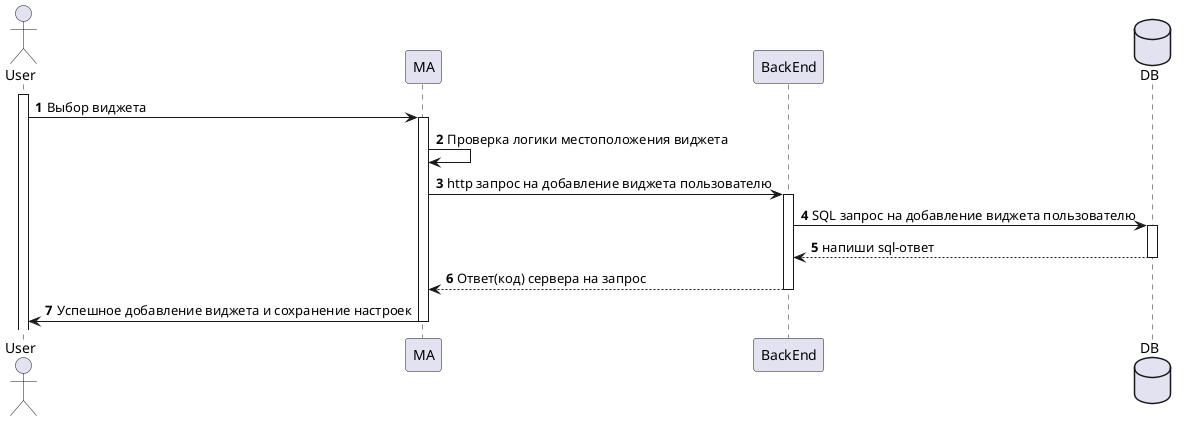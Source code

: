 @startuml
autonumber
actor User
participant MA
participant BackEnd
database DB

activate User
User -> MA: Выбор виджета

activate MA
MA -> MA: Проверка логики местоположения виджета
MA -> BackEnd: http запрос на добавление виджета пользователю
activate BackEnd


BackEnd -> DB: SQL запрос на добавление виджета пользователю
activate DB
DB --> BackEnd: напиши sql-ответ
deactivate DB

BackEnd --> MA: Ответ(код) сервера на запрос
deactivate BackEnd

MA -> User: Успешное добавление виджета и сохранение настроек
deactivate MA
@enduml
